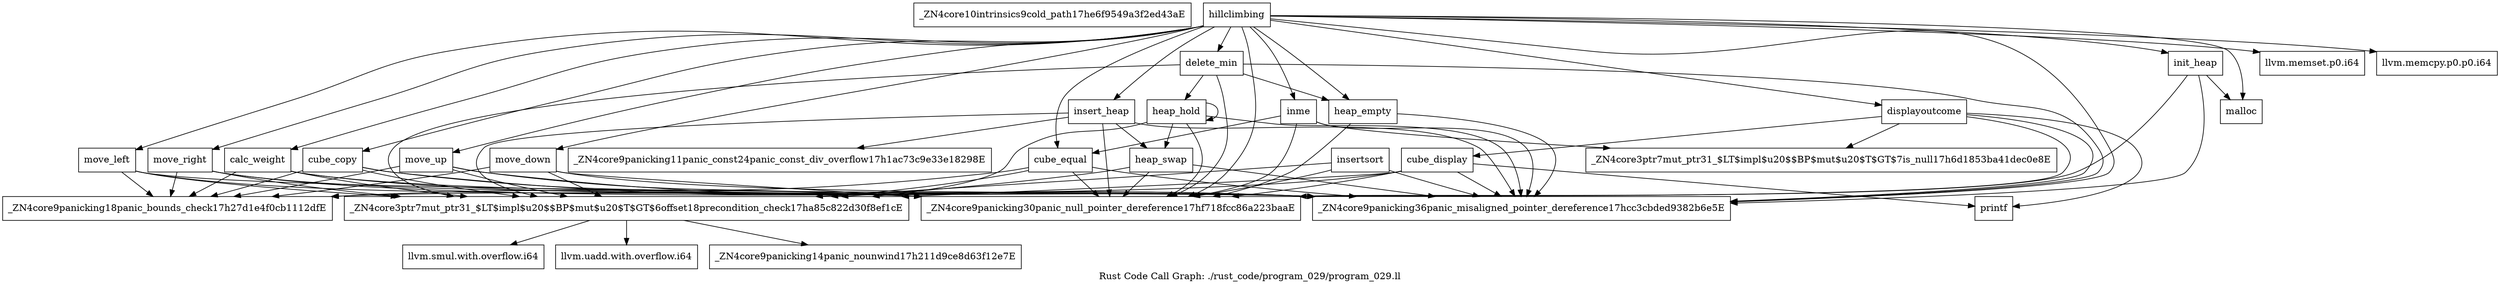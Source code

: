 digraph "Rust Code Call Graph: ./rust_code/program_029/program_029.ll" {
	label="Rust Code Call Graph: ./rust_code/program_029/program_029.ll";

	Node0x5588c77ba1f0 [shape=record,label="{_ZN4core10intrinsics9cold_path17he6f9549a3f2ed43aE}"];
	Node0x5588c778d330 [shape=record,label="{_ZN4core3ptr7mut_ptr31_$LT$impl$u20$$BP$mut$u20$T$GT$6offset18precondition_check17ha85c822d30f8ef1cE}"];
	Node0x5588c778d330 -> Node0x5588c778f3c0;
	Node0x5588c778d330 -> Node0x5588c7791990;
	Node0x5588c778d330 -> Node0x5588c7792d60;
	Node0x5588c7794910 [shape=record,label="{_ZN4core3ptr7mut_ptr31_$LT$impl$u20$$BP$mut$u20$T$GT$7is_null17h6d1853ba41dec0e8E}"];
	Node0x5588c7794d50 [shape=record,label="{heap_empty}"];
	Node0x5588c7794d50 -> Node0x5588c7797c70;
	Node0x5588c7794d50 -> Node0x5588c779a900;
	Node0x5588c779e1d0 [shape=record,label="{heap_swap}"];
	Node0x5588c779e1d0 -> Node0x5588c7797c70;
	Node0x5588c779e1d0 -> Node0x5588c778d330;
	Node0x5588c779e1d0 -> Node0x5588c779a900;
	Node0x5588c779f220 [shape=record,label="{heap_hold}"];
	Node0x5588c779f220 -> Node0x5588c7797c70;
	Node0x5588c779f220 -> Node0x5588c779a900;
	Node0x5588c779f220 -> Node0x5588c779f220;
	Node0x5588c779f220 -> Node0x5588c778d330;
	Node0x5588c779f220 -> Node0x5588c779e1d0;
	Node0x5588c77aee50 [shape=record,label="{cube_copy}"];
	Node0x5588c77aee50 -> Node0x5588c778d330;
	Node0x5588c77aee50 -> Node0x5588c77aacf0;
	Node0x5588c77aee50 -> Node0x5588c7797c70;
	Node0x5588c77aee50 -> Node0x5588c779a900;
	Node0x5588c77a30f0 [shape=record,label="{init_heap}"];
	Node0x5588c77a30f0 -> Node0x5588c77a4f40;
	Node0x5588c77a30f0 -> Node0x5588c7797c70;
	Node0x5588c77a30f0 -> Node0x5588c779a900;
	Node0x5588c77a60b0 [shape=record,label="{insert_heap}"];
	Node0x5588c77a60b0 -> Node0x5588c7797c70;
	Node0x5588c77a60b0 -> Node0x5588c779a900;
	Node0x5588c77a60b0 -> Node0x5588c779e1d0;
	Node0x5588c77a60b0 -> Node0x5588c778d330;
	Node0x5588c77a60b0 -> Node0x5588c77a7b50;
	Node0x5588c77a8bb0 [shape=record,label="{delete_min}"];
	Node0x5588c77a8bb0 -> Node0x5588c7794d50;
	Node0x5588c77a8bb0 -> Node0x5588c7797c70;
	Node0x5588c77a8bb0 -> Node0x5588c778d330;
	Node0x5588c77a8bb0 -> Node0x5588c779a900;
	Node0x5588c77a8bb0 -> Node0x5588c779f220;
	Node0x5588c77a9ae0 [shape=record,label="{cube_equal}"];
	Node0x5588c77a9ae0 -> Node0x5588c778d330;
	Node0x5588c77a9ae0 -> Node0x5588c77aacf0;
	Node0x5588c77a9ae0 -> Node0x5588c7797c70;
	Node0x5588c77a9ae0 -> Node0x5588c779a900;
	Node0x5588c7835890 [shape=record,label="{cube_display}"];
	Node0x5588c7835890 -> Node0x5588c7835910;
	Node0x5588c7835890 -> Node0x5588c778d330;
	Node0x5588c7835890 -> Node0x5588c77aacf0;
	Node0x5588c7835890 -> Node0x5588c7797c70;
	Node0x5588c7835890 -> Node0x5588c779a900;
	Node0x5588c7835990 [shape=record,label="{move_up}"];
	Node0x5588c7835990 -> Node0x5588c778d330;
	Node0x5588c7835990 -> Node0x5588c77aacf0;
	Node0x5588c7835990 -> Node0x5588c7797c70;
	Node0x5588c7835990 -> Node0x5588c779a900;
	Node0x5588c77b1a50 [shape=record,label="{move_down}"];
	Node0x5588c77b1a50 -> Node0x5588c778d330;
	Node0x5588c77b1a50 -> Node0x5588c77aacf0;
	Node0x5588c77b1a50 -> Node0x5588c7797c70;
	Node0x5588c77b1a50 -> Node0x5588c779a900;
	Node0x5588c77b37f0 [shape=record,label="{move_left}"];
	Node0x5588c77b37f0 -> Node0x5588c778d330;
	Node0x5588c77b37f0 -> Node0x5588c77aacf0;
	Node0x5588c77b37f0 -> Node0x5588c7797c70;
	Node0x5588c77b37f0 -> Node0x5588c779a900;
	Node0x5588c77b4180 [shape=record,label="{move_right}"];
	Node0x5588c77b4180 -> Node0x5588c778d330;
	Node0x5588c77b4180 -> Node0x5588c77aacf0;
	Node0x5588c77b4180 -> Node0x5588c7797c70;
	Node0x5588c77b4180 -> Node0x5588c779a900;
	Node0x5588c77b54b0 [shape=record,label="{calc_weight}"];
	Node0x5588c77b54b0 -> Node0x5588c778d330;
	Node0x5588c77b54b0 -> Node0x5588c77aacf0;
	Node0x5588c77b54b0 -> Node0x5588c7797c70;
	Node0x5588c77b54b0 -> Node0x5588c779a900;
	Node0x5588c77b8050 [shape=record,label="{displayoutcome}"];
	Node0x5588c77b8050 -> Node0x5588c7794910;
	Node0x5588c77b8050 -> Node0x5588c7835890;
	Node0x5588c77b8050 -> Node0x5588c7835910;
	Node0x5588c77b8050 -> Node0x5588c779a900;
	Node0x5588c77b8050 -> Node0x5588c7797c70;
	Node0x5588c77b9ff0 [shape=record,label="{inme}"];
	Node0x5588c77b9ff0 -> Node0x5588c7794910;
	Node0x5588c77b9ff0 -> Node0x5588c77a9ae0;
	Node0x5588c77b9ff0 -> Node0x5588c779a900;
	Node0x5588c77b9ff0 -> Node0x5588c7797c70;
	Node0x5588c7836480 [shape=record,label="{insertsort}"];
	Node0x5588c7836480 -> Node0x5588c778d330;
	Node0x5588c7836480 -> Node0x5588c7797c70;
	Node0x5588c7836480 -> Node0x5588c779a900;
	Node0x5588c7836b60 [shape=record,label="{hillclimbing}"];
	Node0x5588c7836b60 -> Node0x5588c77a4f40;
	Node0x5588c7836b60 -> Node0x5588c7797c70;
	Node0x5588c7836b60 -> Node0x5588c779a900;
	Node0x5588c7836b60 -> Node0x5588c77a60b0;
	Node0x5588c7836b60 -> Node0x5588c77b54b0;
	Node0x5588c7836b60 -> Node0x5588c77aee50;
	Node0x5588c7836b60 -> Node0x5588c77b9ff0;
	Node0x5588c7836b60 -> Node0x5588c77b4180;
	Node0x5588c7836b60 -> Node0x5588c77b37f0;
	Node0x5588c7836b60 -> Node0x5588c77b1a50;
	Node0x5588c7836b60 -> Node0x5588c7835990;
	Node0x5588c7836b60 -> Node0x5588c77a30f0;
	Node0x5588c7836b60 -> Node0x5588c77b8050;
	Node0x5588c7836b60 -> Node0x5588c7836e70;
	Node0x5588c7836b60 -> Node0x5588c77a9ae0;
	Node0x5588c7836b60 -> Node0x5588c7836ef0;
	Node0x5588c7836b60 -> Node0x5588c7794d50;
	Node0x5588c7836b60 -> Node0x5588c77a8bb0;
	Node0x5588c778f3c0 [shape=record,label="{llvm.smul.with.overflow.i64}"];
	Node0x5588c7791990 [shape=record,label="{llvm.uadd.with.overflow.i64}"];
	Node0x5588c7792d60 [shape=record,label="{_ZN4core9panicking14panic_nounwind17h211d9ce8d63f12e7E}"];
	Node0x5588c7797c70 [shape=record,label="{_ZN4core9panicking36panic_misaligned_pointer_dereference17hcc3cbded9382b6e5E}"];
	Node0x5588c779a900 [shape=record,label="{_ZN4core9panicking30panic_null_pointer_dereference17hf718fcc86a223baaE}"];
	Node0x5588c77a4f40 [shape=record,label="{malloc}"];
	Node0x5588c77a7b50 [shape=record,label="{_ZN4core9panicking11panic_const24panic_const_div_overflow17h1ac73c9e33e18298E}"];
	Node0x5588c77aacf0 [shape=record,label="{_ZN4core9panicking18panic_bounds_check17h27d1e4f0cb1112dfE}"];
	Node0x5588c7835910 [shape=record,label="{printf}"];
	Node0x5588c7836e70 [shape=record,label="{llvm.memset.p0.i64}"];
	Node0x5588c7836ef0 [shape=record,label="{llvm.memcpy.p0.p0.i64}"];
}
